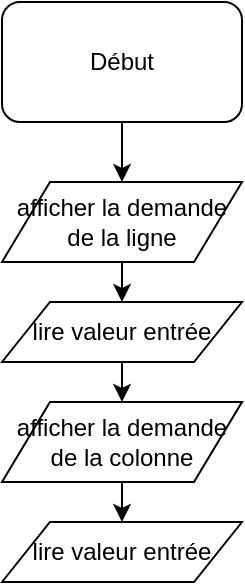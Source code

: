 <mxfile version="10.6.0" type="device"><diagram id="vwDHhR83vgKixVL4SQj4" name="Page-1"><mxGraphModel dx="672" dy="845" grid="1" gridSize="10" guides="1" tooltips="1" connect="1" arrows="1" fold="1" page="1" pageScale="1" pageWidth="827" pageHeight="1169" math="0" shadow="0"><root><mxCell id="0"/><mxCell id="1" parent="0"/><mxCell id="Gx6yp3rIK86kOS3OuC3F-3" style="edgeStyle=orthogonalEdgeStyle;rounded=0;orthogonalLoop=1;jettySize=auto;html=1;exitX=0.5;exitY=1;exitDx=0;exitDy=0;entryX=0.5;entryY=0;entryDx=0;entryDy=0;" edge="1" parent="1" source="Gx6yp3rIK86kOS3OuC3F-1" target="Gx6yp3rIK86kOS3OuC3F-2"><mxGeometry relative="1" as="geometry"/></mxCell><mxCell id="Gx6yp3rIK86kOS3OuC3F-1" value="Début" style="rounded=1;whiteSpace=wrap;html=1;" vertex="1" parent="1"><mxGeometry x="340" y="70" width="120" height="60" as="geometry"/></mxCell><mxCell id="Gx6yp3rIK86kOS3OuC3F-5" style="edgeStyle=orthogonalEdgeStyle;rounded=0;orthogonalLoop=1;jettySize=auto;html=1;exitX=0.5;exitY=1;exitDx=0;exitDy=0;entryX=0.5;entryY=0;entryDx=0;entryDy=0;" edge="1" parent="1" source="Gx6yp3rIK86kOS3OuC3F-2" target="Gx6yp3rIK86kOS3OuC3F-4"><mxGeometry relative="1" as="geometry"/></mxCell><mxCell id="Gx6yp3rIK86kOS3OuC3F-2" value="afficher la demande de la ligne" style="shape=parallelogram;perimeter=parallelogramPerimeter;whiteSpace=wrap;html=1;" vertex="1" parent="1"><mxGeometry x="340" y="160" width="120" height="40" as="geometry"/></mxCell><mxCell id="Gx6yp3rIK86kOS3OuC3F-9" style="edgeStyle=orthogonalEdgeStyle;rounded=0;orthogonalLoop=1;jettySize=auto;html=1;exitX=0.5;exitY=1;exitDx=0;exitDy=0;entryX=0.5;entryY=0;entryDx=0;entryDy=0;" edge="1" parent="1" source="Gx6yp3rIK86kOS3OuC3F-4" target="Gx6yp3rIK86kOS3OuC3F-7"><mxGeometry relative="1" as="geometry"/></mxCell><mxCell id="Gx6yp3rIK86kOS3OuC3F-4" value="lire valeur entrée" style="shape=parallelogram;perimeter=parallelogramPerimeter;whiteSpace=wrap;html=1;" vertex="1" parent="1"><mxGeometry x="340" y="220" width="120" height="30" as="geometry"/></mxCell><mxCell id="Gx6yp3rIK86kOS3OuC3F-6" style="edgeStyle=orthogonalEdgeStyle;rounded=0;orthogonalLoop=1;jettySize=auto;html=1;exitX=0.5;exitY=1;exitDx=0;exitDy=0;entryX=0.5;entryY=0;entryDx=0;entryDy=0;" edge="1" parent="1" source="Gx6yp3rIK86kOS3OuC3F-7" target="Gx6yp3rIK86kOS3OuC3F-8"><mxGeometry relative="1" as="geometry"/></mxCell><mxCell id="Gx6yp3rIK86kOS3OuC3F-7" value="afficher la demande de la colonne" style="shape=parallelogram;perimeter=parallelogramPerimeter;whiteSpace=wrap;html=1;" vertex="1" parent="1"><mxGeometry x="340" y="270" width="120" height="40" as="geometry"/></mxCell><mxCell id="Gx6yp3rIK86kOS3OuC3F-8" value="lire valeur entrée" style="shape=parallelogram;perimeter=parallelogramPerimeter;whiteSpace=wrap;html=1;" vertex="1" parent="1"><mxGeometry x="340" y="330" width="120" height="30" as="geometry"/></mxCell></root></mxGraphModel></diagram></mxfile>